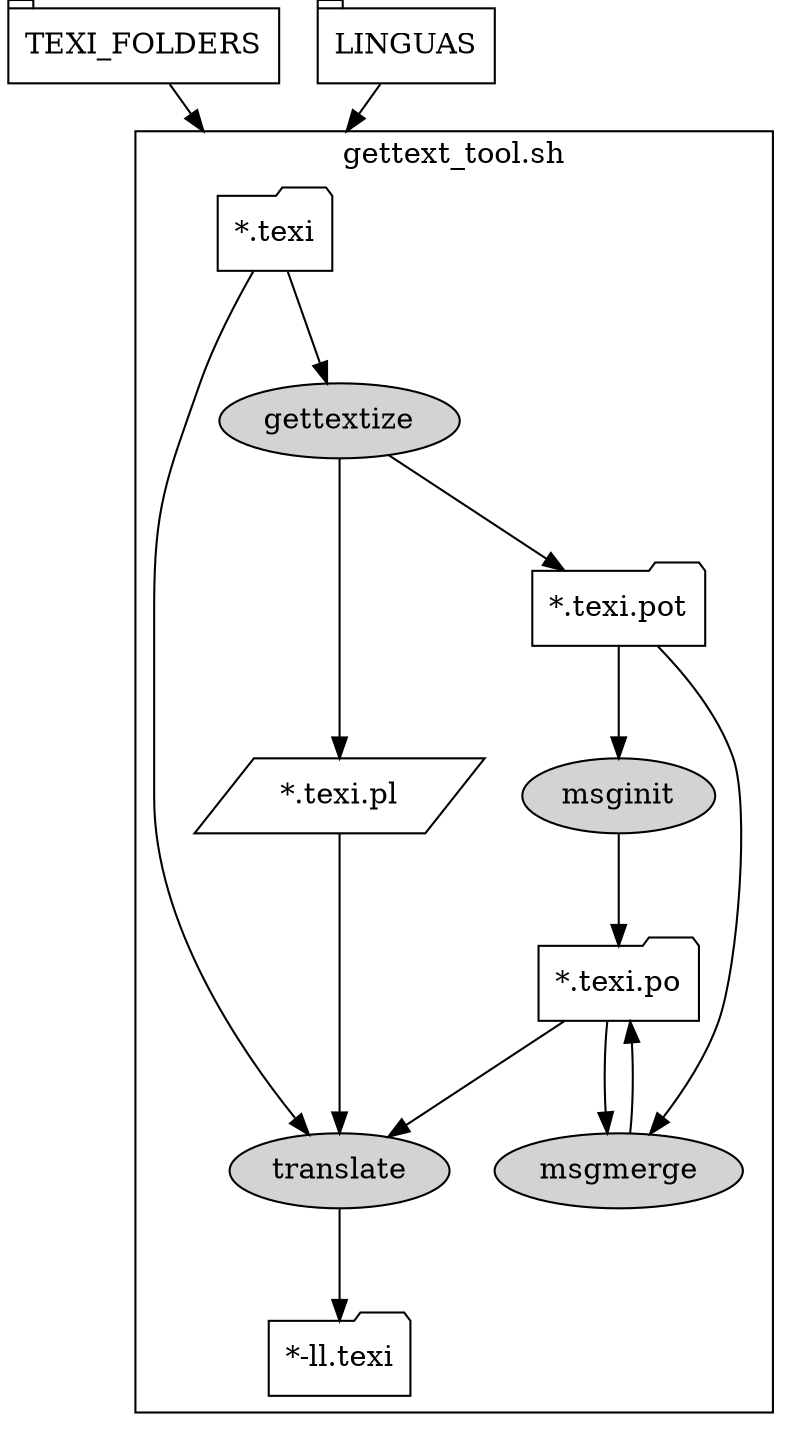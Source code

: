 digraph dfd{
    compound=true;
    ranksep=0.75;
    subgraph cluster0 {
	texi [label="*.texi" shape=folder];
	texi_pot [label="*.texi.pot" shape=folder];
	texi_pl [label="*.texi.pl" shape="parallelogram"];
	texi_po [label="*.texi.po" shape=folder];
	texi_ll [label="*-ll.texi" shape=folder];
	gettextize [label="gettextize" shape=ellipse style=filled];
	msginit [label="msginit" shape=ellipse style=filled];
	translate [label="translate" shape=ellipse style=filled];
	msgmerge [label="msgmerge" shape=ellipse style=filled];
	label="gettext_tool.sh";	

	texi -> gettextize;
	gettextize -> texi_pot;
	gettextize -> texi_pl;
	texi_pot -> msginit;
	msginit -> texi_po;
	texi -> translate;
	texi_po -> translate;
	texi_pl -> translate;
	translate -> texi_ll;
	texi_pot -> msgmerge;
	texi_po -> msgmerge;
	msgmerge -> texi_po;
    }
    TEXI_FOLDERS [label="TEXI_FOLDERS" shape=tab];
    LINGUAS [label="LINGUAS" shape=tab];
    
    TEXI_FOLDERS -> texi[lhead=cluster0];
    LINGUAS -> texi[lhead=cluster0];
}

